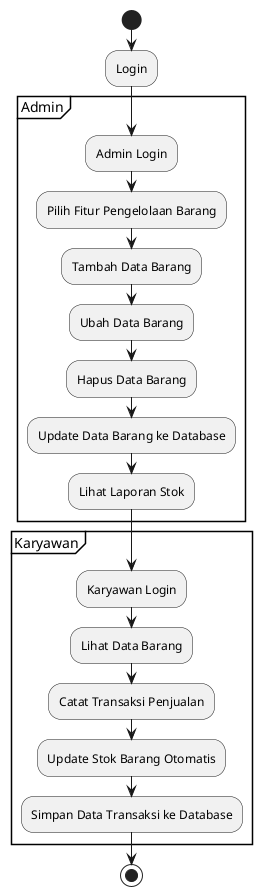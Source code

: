@startuml
start

:Login;

partition Admin {
    :Admin Login;
    :Pilih Fitur Pengelolaan Barang;
    :Tambah Data Barang;
    :Ubah Data Barang;
    :Hapus Data Barang;
    :Update Data Barang ke Database;
    :Lihat Laporan Stok;
}

partition Karyawan {
    :Karyawan Login;
    :Lihat Data Barang;
    :Catat Transaksi Penjualan;
    :Update Stok Barang Otomatis;
    :Simpan Data Transaksi ke Database;
}

stop
@enduml